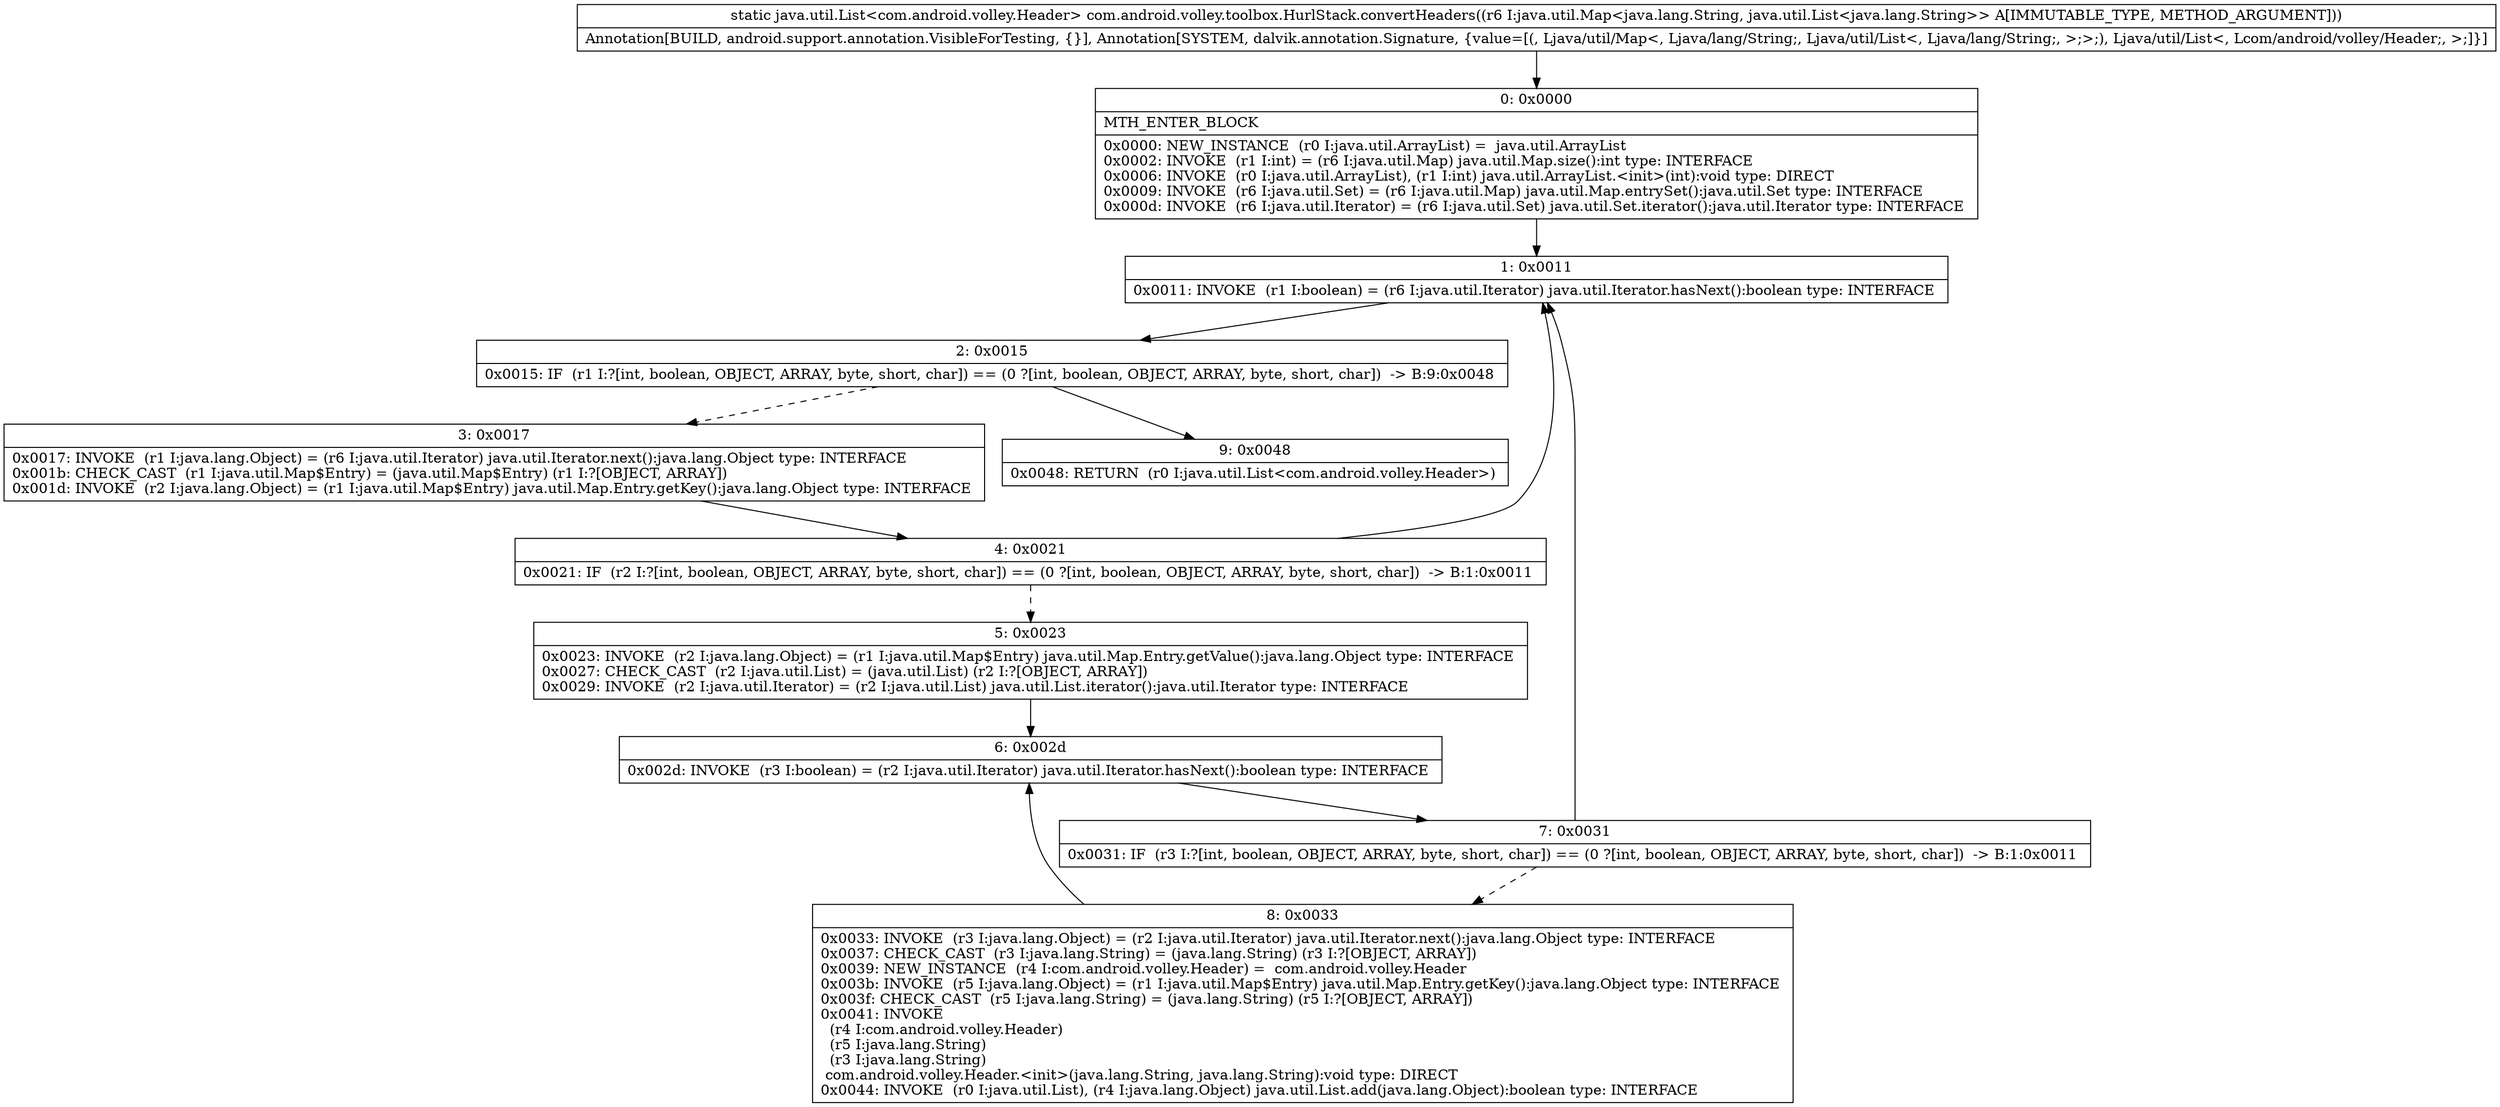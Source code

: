 digraph "CFG forcom.android.volley.toolbox.HurlStack.convertHeaders(Ljava\/util\/Map;)Ljava\/util\/List;" {
Node_0 [shape=record,label="{0\:\ 0x0000|MTH_ENTER_BLOCK\l|0x0000: NEW_INSTANCE  (r0 I:java.util.ArrayList) =  java.util.ArrayList \l0x0002: INVOKE  (r1 I:int) = (r6 I:java.util.Map) java.util.Map.size():int type: INTERFACE \l0x0006: INVOKE  (r0 I:java.util.ArrayList), (r1 I:int) java.util.ArrayList.\<init\>(int):void type: DIRECT \l0x0009: INVOKE  (r6 I:java.util.Set) = (r6 I:java.util.Map) java.util.Map.entrySet():java.util.Set type: INTERFACE \l0x000d: INVOKE  (r6 I:java.util.Iterator) = (r6 I:java.util.Set) java.util.Set.iterator():java.util.Iterator type: INTERFACE \l}"];
Node_1 [shape=record,label="{1\:\ 0x0011|0x0011: INVOKE  (r1 I:boolean) = (r6 I:java.util.Iterator) java.util.Iterator.hasNext():boolean type: INTERFACE \l}"];
Node_2 [shape=record,label="{2\:\ 0x0015|0x0015: IF  (r1 I:?[int, boolean, OBJECT, ARRAY, byte, short, char]) == (0 ?[int, boolean, OBJECT, ARRAY, byte, short, char])  \-\> B:9:0x0048 \l}"];
Node_3 [shape=record,label="{3\:\ 0x0017|0x0017: INVOKE  (r1 I:java.lang.Object) = (r6 I:java.util.Iterator) java.util.Iterator.next():java.lang.Object type: INTERFACE \l0x001b: CHECK_CAST  (r1 I:java.util.Map$Entry) = (java.util.Map$Entry) (r1 I:?[OBJECT, ARRAY]) \l0x001d: INVOKE  (r2 I:java.lang.Object) = (r1 I:java.util.Map$Entry) java.util.Map.Entry.getKey():java.lang.Object type: INTERFACE \l}"];
Node_4 [shape=record,label="{4\:\ 0x0021|0x0021: IF  (r2 I:?[int, boolean, OBJECT, ARRAY, byte, short, char]) == (0 ?[int, boolean, OBJECT, ARRAY, byte, short, char])  \-\> B:1:0x0011 \l}"];
Node_5 [shape=record,label="{5\:\ 0x0023|0x0023: INVOKE  (r2 I:java.lang.Object) = (r1 I:java.util.Map$Entry) java.util.Map.Entry.getValue():java.lang.Object type: INTERFACE \l0x0027: CHECK_CAST  (r2 I:java.util.List) = (java.util.List) (r2 I:?[OBJECT, ARRAY]) \l0x0029: INVOKE  (r2 I:java.util.Iterator) = (r2 I:java.util.List) java.util.List.iterator():java.util.Iterator type: INTERFACE \l}"];
Node_6 [shape=record,label="{6\:\ 0x002d|0x002d: INVOKE  (r3 I:boolean) = (r2 I:java.util.Iterator) java.util.Iterator.hasNext():boolean type: INTERFACE \l}"];
Node_7 [shape=record,label="{7\:\ 0x0031|0x0031: IF  (r3 I:?[int, boolean, OBJECT, ARRAY, byte, short, char]) == (0 ?[int, boolean, OBJECT, ARRAY, byte, short, char])  \-\> B:1:0x0011 \l}"];
Node_8 [shape=record,label="{8\:\ 0x0033|0x0033: INVOKE  (r3 I:java.lang.Object) = (r2 I:java.util.Iterator) java.util.Iterator.next():java.lang.Object type: INTERFACE \l0x0037: CHECK_CAST  (r3 I:java.lang.String) = (java.lang.String) (r3 I:?[OBJECT, ARRAY]) \l0x0039: NEW_INSTANCE  (r4 I:com.android.volley.Header) =  com.android.volley.Header \l0x003b: INVOKE  (r5 I:java.lang.Object) = (r1 I:java.util.Map$Entry) java.util.Map.Entry.getKey():java.lang.Object type: INTERFACE \l0x003f: CHECK_CAST  (r5 I:java.lang.String) = (java.lang.String) (r5 I:?[OBJECT, ARRAY]) \l0x0041: INVOKE  \l  (r4 I:com.android.volley.Header)\l  (r5 I:java.lang.String)\l  (r3 I:java.lang.String)\l com.android.volley.Header.\<init\>(java.lang.String, java.lang.String):void type: DIRECT \l0x0044: INVOKE  (r0 I:java.util.List), (r4 I:java.lang.Object) java.util.List.add(java.lang.Object):boolean type: INTERFACE \l}"];
Node_9 [shape=record,label="{9\:\ 0x0048|0x0048: RETURN  (r0 I:java.util.List\<com.android.volley.Header\>) \l}"];
MethodNode[shape=record,label="{static java.util.List\<com.android.volley.Header\> com.android.volley.toolbox.HurlStack.convertHeaders((r6 I:java.util.Map\<java.lang.String, java.util.List\<java.lang.String\>\> A[IMMUTABLE_TYPE, METHOD_ARGUMENT]))  | Annotation[BUILD, android.support.annotation.VisibleForTesting, \{\}], Annotation[SYSTEM, dalvik.annotation.Signature, \{value=[(, Ljava\/util\/Map\<, Ljava\/lang\/String;, Ljava\/util\/List\<, Ljava\/lang\/String;, \>;\>;), Ljava\/util\/List\<, Lcom\/android\/volley\/Header;, \>;]\}]\l}"];
MethodNode -> Node_0;
Node_0 -> Node_1;
Node_1 -> Node_2;
Node_2 -> Node_3[style=dashed];
Node_2 -> Node_9;
Node_3 -> Node_4;
Node_4 -> Node_1;
Node_4 -> Node_5[style=dashed];
Node_5 -> Node_6;
Node_6 -> Node_7;
Node_7 -> Node_1;
Node_7 -> Node_8[style=dashed];
Node_8 -> Node_6;
}

